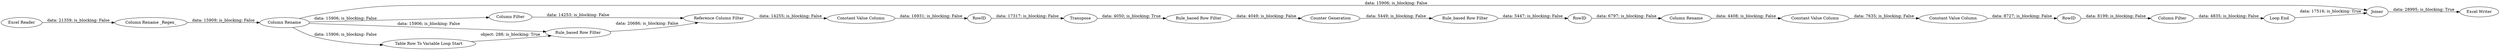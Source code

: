 digraph {
	"-6719954995989995995_15" [label=RowID]
	"-6719954995989995995_14" [label="Rule_based Row Filter"]
	"-6719954995989995995_7" [label="Reference Column Filter"]
	"-6719954995989995995_10" [label="Constant Value Column"]
	"-6719954995989995995_11" [label=RowID]
	"-6719954995989995995_22" [label=Joiner]
	"-6719954995989995995_23" [label="Excel Writer"]
	"-6719954995989995995_8" [label="Column Rename _Regex_"]
	"-6719954995989995995_6" [label=Transpose]
	"-6719954995989995995_19" [label=RowID]
	"-6719954995989995995_4" [label="Column Filter"]
	"-6719954995989995995_13" [label="Counter Generation"]
	"-6719954995989995995_9" [label="Column Rename"]
	"-6719954995989995995_21" [label="Loop End"]
	"-6719954995989995995_12" [label="Rule_based Row Filter"]
	"-6719954995989995995_16" [label="Column Rename"]
	"-6719954995989995995_17" [label="Constant Value Column"]
	"-6719954995989995995_5" [label="Rule_based Row Filter"]
	"-6719954995989995995_1" [label="Excel Reader"]
	"-6719954995989995995_18" [label="Constant Value Column"]
	"-6719954995989995995_2" [label="Table Row To Variable Loop Start"]
	"-6719954995989995995_20" [label="Column Filter"]
	"-6719954995989995995_1" -> "-6719954995989995995_8" [label="data: 21359; is_blocking: False"]
	"-6719954995989995995_13" -> "-6719954995989995995_14" [label="data: 5449; is_blocking: False"]
	"-6719954995989995995_15" -> "-6719954995989995995_16" [label="data: 6797; is_blocking: False"]
	"-6719954995989995995_9" -> "-6719954995989995995_4" [label="data: 15906; is_blocking: False"]
	"-6719954995989995995_8" -> "-6719954995989995995_9" [label="data: 15909; is_blocking: False"]
	"-6719954995989995995_16" -> "-6719954995989995995_17" [label="data: 4408; is_blocking: False"]
	"-6719954995989995995_18" -> "-6719954995989995995_19" [label="data: 8727; is_blocking: False"]
	"-6719954995989995995_20" -> "-6719954995989995995_21" [label="data: 4835; is_blocking: False"]
	"-6719954995989995995_12" -> "-6719954995989995995_13" [label="data: 4049; is_blocking: False"]
	"-6719954995989995995_7" -> "-6719954995989995995_10" [label="data: 14255; is_blocking: False"]
	"-6719954995989995995_17" -> "-6719954995989995995_18" [label="data: 7635; is_blocking: False"]
	"-6719954995989995995_2" -> "-6719954995989995995_5" [label="object: 288; is_blocking: True"]
	"-6719954995989995995_11" -> "-6719954995989995995_6" [label="data: 17317; is_blocking: False"]
	"-6719954995989995995_10" -> "-6719954995989995995_11" [label="data: 16931; is_blocking: False"]
	"-6719954995989995995_21" -> "-6719954995989995995_22" [label="data: 17516; is_blocking: True"]
	"-6719954995989995995_9" -> "-6719954995989995995_22" [label="data: 15906; is_blocking: False"]
	"-6719954995989995995_19" -> "-6719954995989995995_20" [label="data: 8199; is_blocking: False"]
	"-6719954995989995995_22" -> "-6719954995989995995_23" [label="data: 28995; is_blocking: True"]
	"-6719954995989995995_14" -> "-6719954995989995995_15" [label="data: 5447; is_blocking: False"]
	"-6719954995989995995_9" -> "-6719954995989995995_2" [label="data: 15906; is_blocking: False"]
	"-6719954995989995995_4" -> "-6719954995989995995_7" [label="data: 14253; is_blocking: False"]
	"-6719954995989995995_6" -> "-6719954995989995995_12" [label="data: 4050; is_blocking: True"]
	"-6719954995989995995_9" -> "-6719954995989995995_5" [label="data: 15906; is_blocking: False"]
	"-6719954995989995995_5" -> "-6719954995989995995_7" [label="data: 20686; is_blocking: False"]
	rankdir=LR
}
